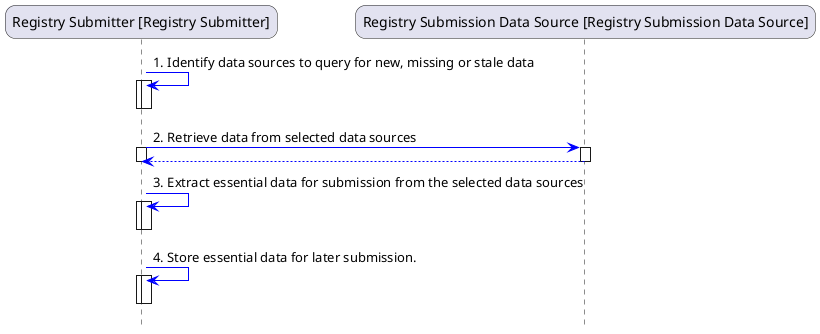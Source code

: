 
@startuml
skinparam usecase {
backgroundColor DeepSkyBlue
BorderColor DarkSlateGray
ArrowColor Blue
}

skinparam Note {
BackgroundColor LightBlue
BorderColor Blue
}

skinparam roundcorner 20

skinparam Component {
FontName Arial
Style awesome
BorderColor DeepSkyBlue
BackgroundColor LightBlue
}
hide footbox
participant "Registry Submitter [Registry Submitter]" as RS
participant "Registry Submission Data Source [Registry Submission Data Source]" as RSDS
"RS" -> "RS" : 1. Identify data sources to query for new, missing or stale data
activate "RS"
activate "RS"
deactivate "RS"
deactivate "RS"
"RS" -> "RSDS" : 2. Retrieve data from selected data sources
activate "RS"
activate "RSDS"
return
deactivate "RS"
deactivate "RSDS"
"RS" -> "RS" : 3. Extract essential data for submission from the selected data sources
activate "RS"
activate "RS"
deactivate "RS"
deactivate "RS"
"RS" -> "RS" : 4. Store essential data for later submission.
activate "RS"
activate "RS"
deactivate "RS"
deactivate "RS"
@enduml

